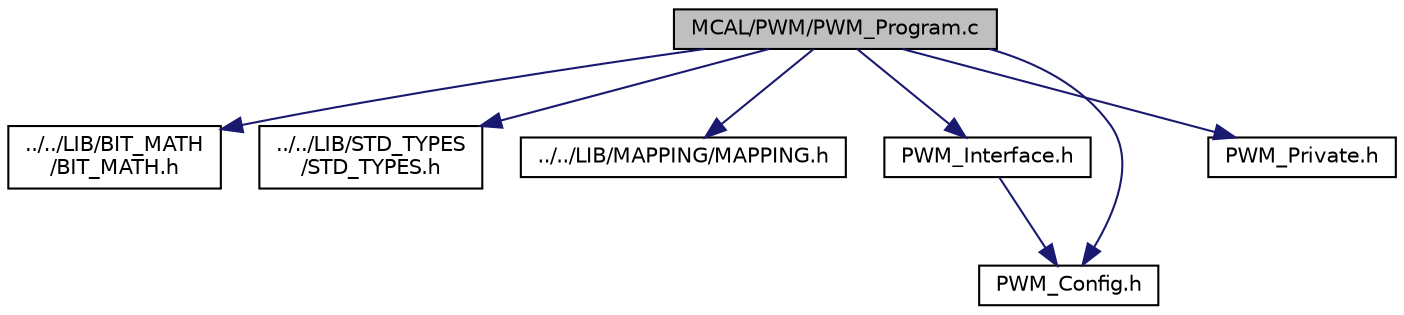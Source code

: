 digraph "MCAL/PWM/PWM_Program.c"
{
 // LATEX_PDF_SIZE
  edge [fontname="Helvetica",fontsize="10",labelfontname="Helvetica",labelfontsize="10"];
  node [fontname="Helvetica",fontsize="10",shape=record];
  Node1 [label="MCAL/PWM/PWM_Program.c",height=0.2,width=0.4,color="black", fillcolor="grey75", style="filled", fontcolor="black",tooltip=" "];
  Node1 -> Node2 [color="midnightblue",fontsize="10",style="solid",fontname="Helvetica"];
  Node2 [label="../../LIB/BIT_MATH\l/BIT_MATH.h",height=0.2,width=0.4,color="black", fillcolor="white", style="filled",URL="$d4/d03/_b_i_t___m_a_t_h_8h.html",tooltip=" "];
  Node1 -> Node3 [color="midnightblue",fontsize="10",style="solid",fontname="Helvetica"];
  Node3 [label="../../LIB/STD_TYPES\l/STD_TYPES.h",height=0.2,width=0.4,color="black", fillcolor="white", style="filled",URL="$d1/d04/_s_t_d___t_y_p_e_s_8h.html",tooltip=" "];
  Node1 -> Node4 [color="midnightblue",fontsize="10",style="solid",fontname="Helvetica"];
  Node4 [label="../../LIB/MAPPING/MAPPING.h",height=0.2,width=0.4,color="black", fillcolor="white", style="filled",URL="$d3/d05/_m_a_p_p_i_n_g_8h.html",tooltip=" "];
  Node1 -> Node5 [color="midnightblue",fontsize="10",style="solid",fontname="Helvetica"];
  Node5 [label="PWM_Interface.h",height=0.2,width=0.4,color="black", fillcolor="white", style="filled",URL="$d5/d03/_p_w_m___interface_8h.html",tooltip=" "];
  Node5 -> Node6 [color="midnightblue",fontsize="10",style="solid",fontname="Helvetica"];
  Node6 [label="PWM_Config.h",height=0.2,width=0.4,color="black", fillcolor="white", style="filled",URL="$d7/d00/_p_w_m___config_8h.html",tooltip=" "];
  Node1 -> Node6 [color="midnightblue",fontsize="10",style="solid",fontname="Helvetica"];
  Node1 -> Node7 [color="midnightblue",fontsize="10",style="solid",fontname="Helvetica"];
  Node7 [label="PWM_Private.h",height=0.2,width=0.4,color="black", fillcolor="white", style="filled",URL="$de/d03/_p_w_m___private_8h.html",tooltip=" "];
}

